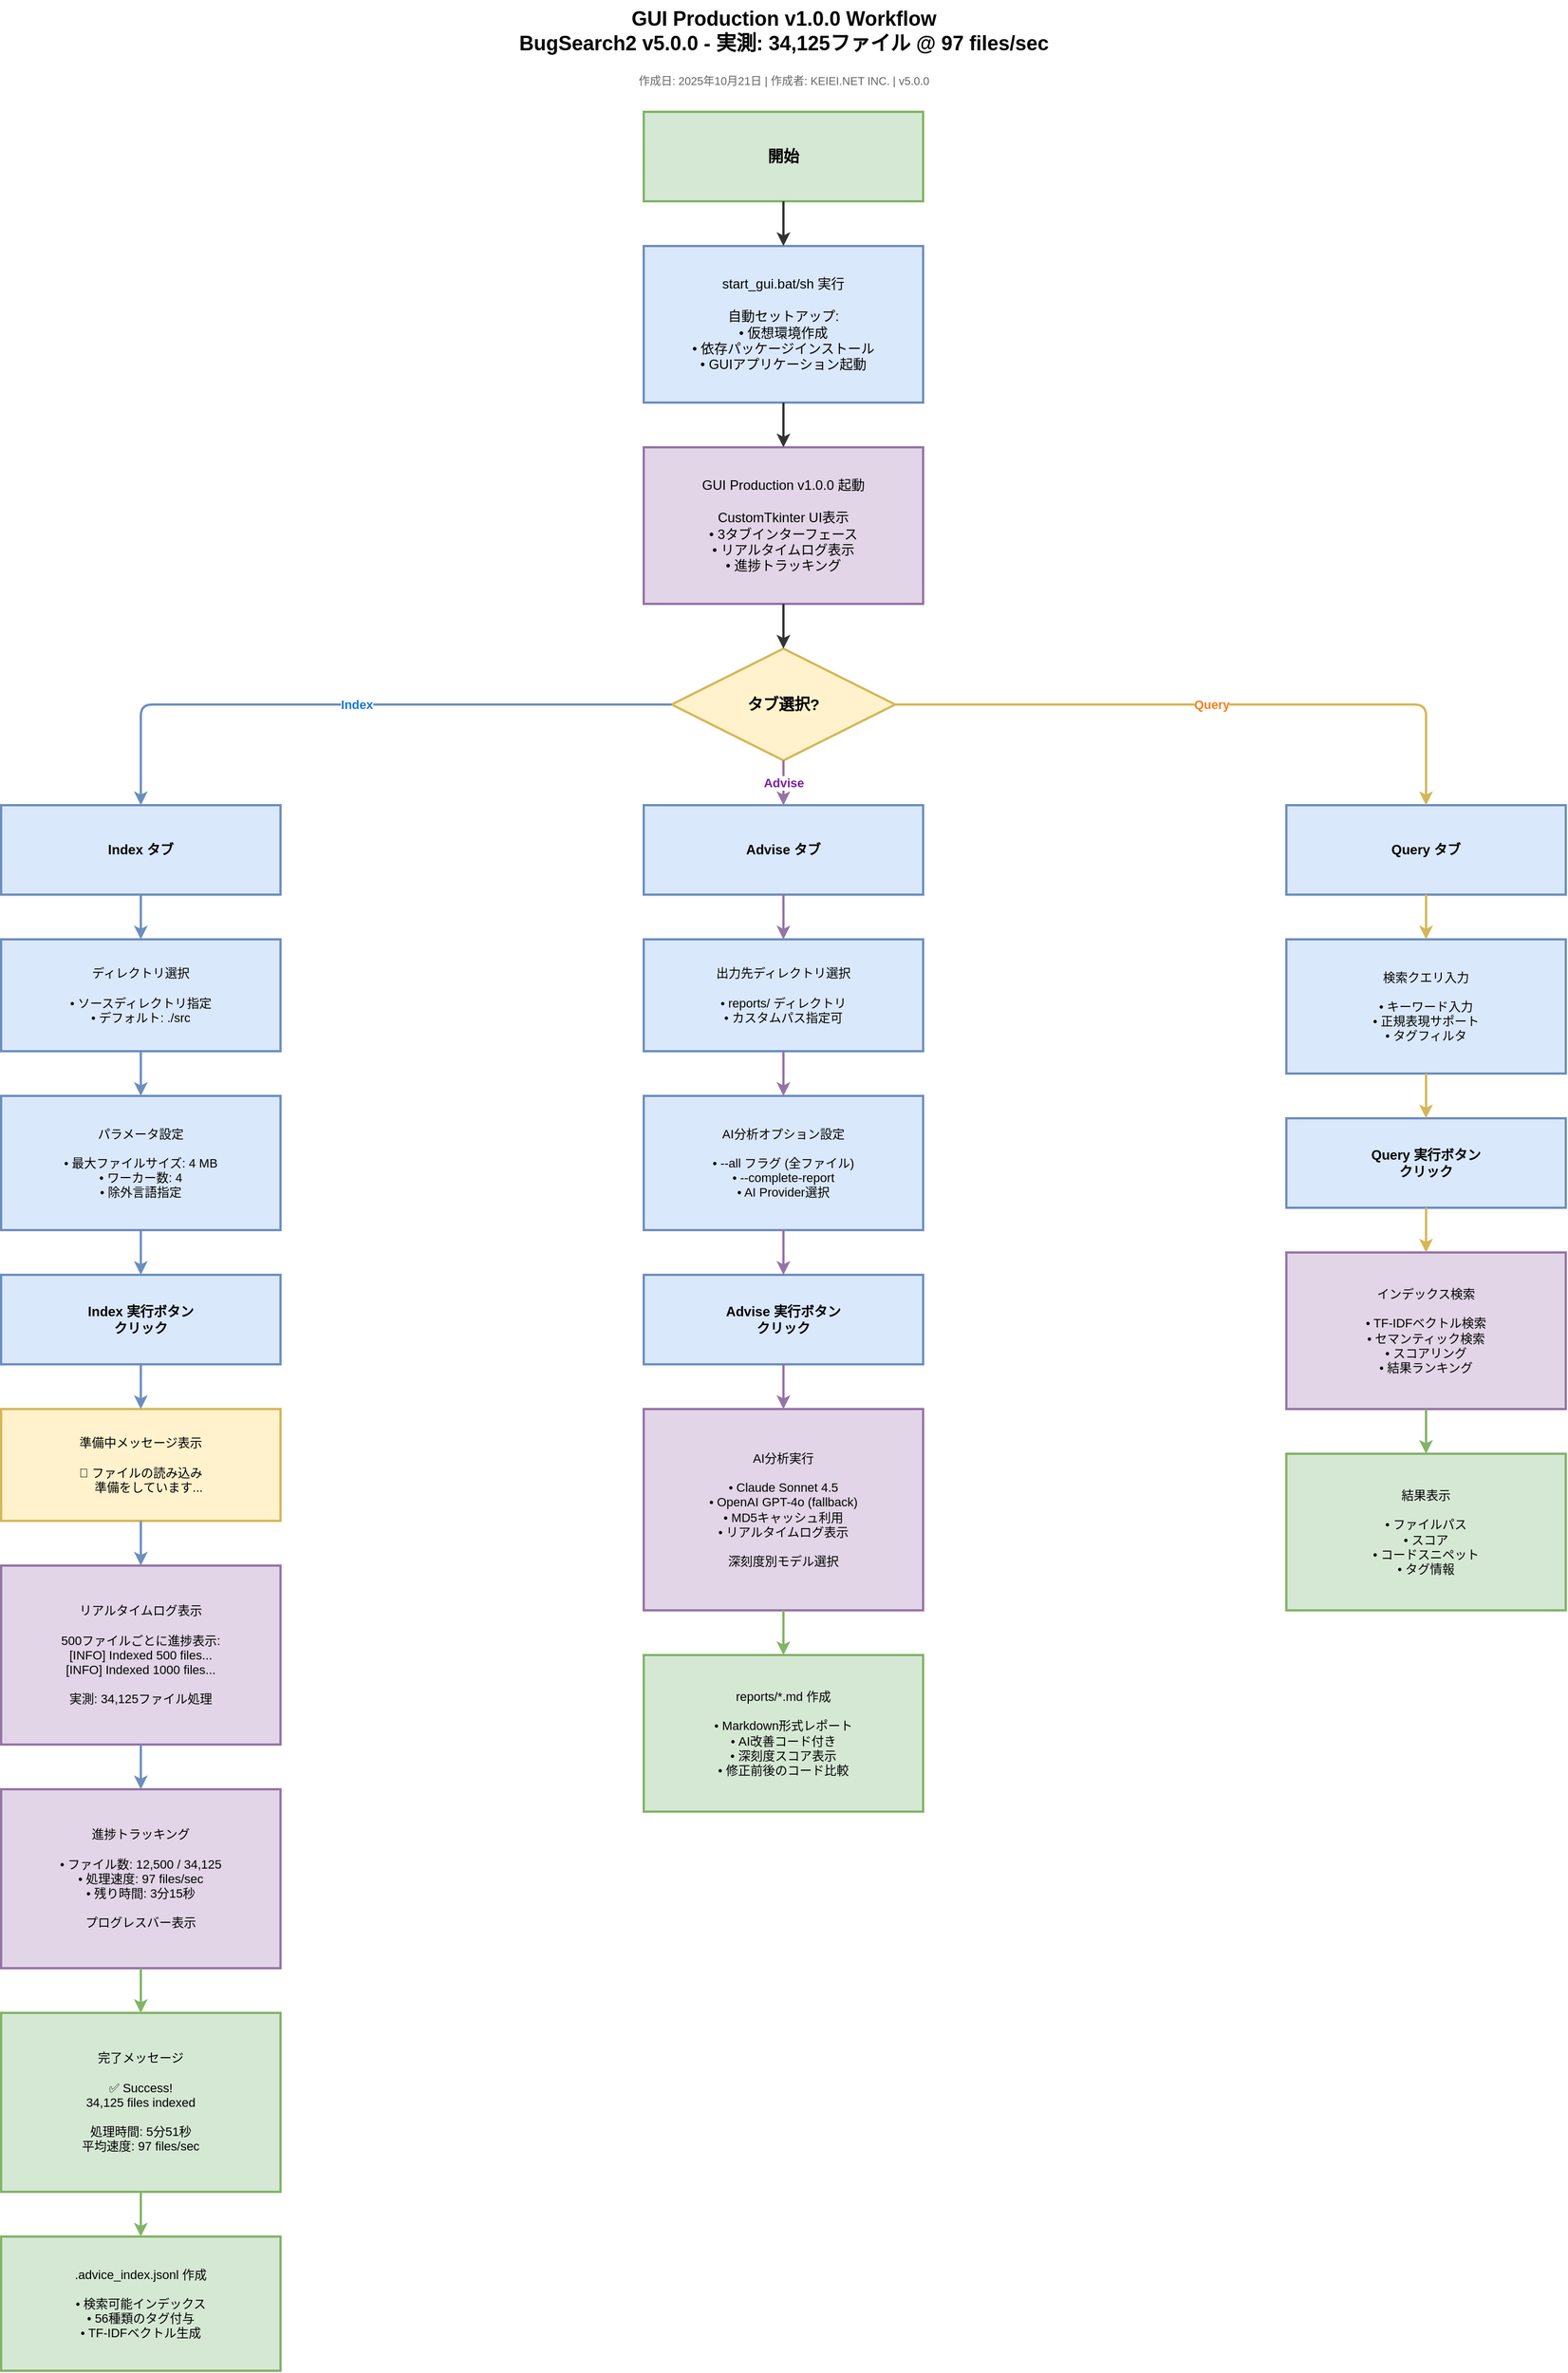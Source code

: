 <?xml version="1.0" encoding="UTF-8"?>
<mxfile type="device">
  <diagram name="GUI Production v1.0.0 Workflow">
    <mxGraphModel dx="2000" dy="1200" grid="1" gridSize="10" background="#ffffff">
      <root>
        <mxCell id="0" />
        <mxCell id="1" parent="0" />

        <!-- タイトル -->
        <mxCell id="title" value="GUI Production v1.0.0 Workflow&#xa;BugSearch2 v5.0.0 - 実測: 34,125ファイル @ 97 files/sec" style="text;html=1;fontSize=18;fontStyle=1;fontColor=#000000;align=center" vertex="1" parent="1">
          <mxGeometry x="700" y="30" width="600" height="60" as="geometry" />
        </mxCell>

        <!-- メタデータ -->
        <mxCell id="metadata" value="作成日: 2025年10月21日 | 作成者: KEIEI.NET INC. | v5.0.0" style="text;html=1;fontSize=10;fontColor=#666666;align=center" vertex="1" parent="1">
          <mxGeometry x="700" y="90" width="600" height="20" as="geometry" />
        </mxCell>

        <!-- 開始ノード -->
        <mxCell id="start" value="開始" style="rounded=0;whiteSpace=wrap;html=1;spacing=10;spacingTop=10;spacingLeft=10;spacingRight=10;spacingBottom=10;fillColor=#d5e8d4;strokeColor=#82b366;fontColor=#000000;strokeWidth=2;fontSize=14;fontStyle=1" vertex="1" parent="1">
          <mxGeometry x="875" y="130" width="250" height="80" as="geometry" />
        </mxCell>

        <!-- start_gui.bat/sh 実行 -->
        <mxCell id="launch_script" value="start_gui.bat/sh 実行&#xa;&#xa;自動セットアップ:&#xa;• 仮想環境作成&#xa;• 依存パッケージインストール&#xa;• GUIアプリケーション起動" style="rounded=0;whiteSpace=wrap;html=1;spacing=10;spacingTop=10;spacingLeft=10;spacingRight=10;spacingBottom=10;fillColor=#dae8fc;strokeColor=#6c8ebf;fontColor=#000000;strokeWidth=2;fontSize=12" vertex="1" parent="1">
          <mxGeometry x="875" y="250" width="250" height="140" as="geometry" />
        </mxCell>

        <!-- GUI起動 -->
        <mxCell id="gui_start" value="GUI Production v1.0.0 起動&#xa;&#xa;CustomTkinter UI表示&#xa;• 3タブインターフェース&#xa;• リアルタイムログ表示&#xa;• 進捗トラッキング" style="rounded=0;whiteSpace=wrap;html=1;spacing=10;spacingTop=10;spacingLeft=10;spacingRight=10;spacingBottom=10;fillColor=#e1d5e7;strokeColor=#9673a6;fontColor=#000000;strokeWidth=2;fontSize=12" vertex="1" parent="1">
          <mxGeometry x="875" y="430" width="250" height="140" as="geometry" />
        </mxCell>

        <!-- 3タブUI分岐 -->
        <mxCell id="tab_branch" value="タブ選択?" style="rhombus;whiteSpace=wrap;html=1;spacing=10;fillColor=#fff2cc;strokeColor=#d6b656;fontColor=#000000;strokeWidth=2;fontSize=14;fontStyle=1" vertex="1" parent="1">
          <mxGeometry x="900" y="610" width="200" height="100" as="geometry" />
        </mxCell>

        <!-- Index タブフロー -->
        <mxCell id="index_tab" value="Index タブ" style="rounded=0;whiteSpace=wrap;html=1;spacing=10;spacingTop=10;spacingLeft=10;spacingRight=10;spacingBottom=10;fillColor=#dae8fc;strokeColor=#6c8ebf;fontColor=#000000;strokeWidth=2;fontSize=12;fontStyle=1" vertex="1" parent="1">
          <mxGeometry x="300" y="750" width="250" height="80" as="geometry" />
        </mxCell>

        <mxCell id="index_dir_select" value="ディレクトリ選択&#xa;&#xa;• ソースディレクトリ指定&#xa;• デフォルト: ./src" style="rounded=0;whiteSpace=wrap;html=1;spacing=10;spacingTop=10;spacingLeft=10;spacingRight=10;spacingBottom=10;fillColor=#dae8fc;strokeColor=#6c8ebf;fontColor=#000000;strokeWidth=2;fontSize=11" vertex="1" parent="1">
          <mxGeometry x="300" y="870" width="250" height="100" as="geometry" />
        </mxCell>

        <mxCell id="index_params" value="パラメータ設定&#xa;&#xa;• 最大ファイルサイズ: 4 MB&#xa;• ワーカー数: 4&#xa;• 除外言語指定" style="rounded=0;whiteSpace=wrap;html=1;spacing=10;spacingTop=10;spacingLeft=10;spacingRight=10;spacingBottom=10;fillColor=#dae8fc;strokeColor=#6c8ebf;fontColor=#000000;strokeWidth=2;fontSize=11" vertex="1" parent="1">
          <mxGeometry x="300" y="1010" width="250" height="120" as="geometry" />
        </mxCell>

        <mxCell id="index_execute" value="Index 実行ボタン&#xa;クリック" style="rounded=0;whiteSpace=wrap;html=1;spacing=10;spacingTop=10;spacingLeft=10;spacingRight=10;spacingBottom=10;fillColor=#dae8fc;strokeColor=#6c8ebf;fontColor=#000000;strokeWidth=2;fontSize=12;fontStyle=1" vertex="1" parent="1">
          <mxGeometry x="300" y="1170" width="250" height="80" as="geometry" />
        </mxCell>

        <mxCell id="index_preparing" value="準備中メッセージ表示&#xa;&#xa;📁 ファイルの読み込み&#xa;　 準備をしています..." style="rounded=0;whiteSpace=wrap;html=1;spacing=10;spacingTop=10;spacingLeft=10;spacingRight=10;spacingBottom=10;fillColor=#fff2cc;strokeColor=#d6b656;fontColor=#000000;strokeWidth=2;fontSize=11" vertex="1" parent="1">
          <mxGeometry x="300" y="1290" width="250" height="100" as="geometry" />
        </mxCell>

        <mxCell id="index_realtime_log" value="リアルタイムログ表示&#xa;&#xa;500ファイルごとに進捗表示:&#xa;[INFO] Indexed 500 files...&#xa;[INFO] Indexed 1000 files...&#xa;&#xa;実測: 34,125ファイル処理" style="rounded=0;whiteSpace=wrap;html=1;spacing=10;spacingTop=10;spacingLeft=10;spacingRight=10;spacingBottom=10;fillColor=#e1d5e7;strokeColor=#9673a6;fontColor=#000000;strokeWidth=2;fontSize=11" vertex="1" parent="1">
          <mxGeometry x="300" y="1430" width="250" height="160" as="geometry" />
        </mxCell>

        <mxCell id="index_progress" value="進捗トラッキング&#xa;&#xa;• ファイル数: 12,500 / 34,125&#xa;• 処理速度: 97 files/sec&#xa;• 残り時間: 3分15秒&#xa;&#xa;プログレスバー表示" style="rounded=0;whiteSpace=wrap;html=1;spacing=10;spacingTop=10;spacingLeft=10;spacingRight=10;spacingBottom=10;fillColor=#e1d5e7;strokeColor=#9673a6;fontColor=#000000;strokeWidth=2;fontSize=11" vertex="1" parent="1">
          <mxGeometry x="300" y="1630" width="250" height="160" as="geometry" />
        </mxCell>

        <mxCell id="index_complete" value="完了メッセージ&#xa;&#xa;✅ Success!&#xa;34,125 files indexed&#xa;&#xa;処理時間: 5分51秒&#xa;平均速度: 97 files/sec" style="rounded=0;whiteSpace=wrap;html=1;spacing=10;spacingTop=10;spacingLeft=10;spacingRight=10;spacingBottom=10;fillColor=#d5e8d4;strokeColor=#82b366;fontColor=#000000;strokeWidth=2;fontSize=11" vertex="1" parent="1">
          <mxGeometry x="300" y="1830" width="250" height="160" as="geometry" />
        </mxCell>

        <mxCell id="index_output" value=".advice_index.jsonl 作成&#xa;&#xa;• 検索可能インデックス&#xa;• 56種類のタグ付与&#xa;• TF-IDFベクトル生成" style="rounded=0;whiteSpace=wrap;html=1;spacing=10;spacingTop=10;spacingLeft=10;spacingRight=10;spacingBottom=10;fillColor=#d5e8d4;strokeColor=#82b366;fontColor=#000000;strokeWidth=2;fontSize=11" vertex="1" parent="1">
          <mxGeometry x="300" y="2030" width="250" height="120" as="geometry" />
        </mxCell>

        <!-- Advise タブフロー -->
        <mxCell id="advise_tab" value="Advise タブ" style="rounded=0;whiteSpace=wrap;html=1;spacing=10;spacingTop=10;spacingLeft=10;spacingRight=10;spacingBottom=10;fillColor=#dae8fc;strokeColor=#6c8ebf;fontColor=#000000;strokeWidth=2;fontSize=12;fontStyle=1" vertex="1" parent="1">
          <mxGeometry x="875" y="750" width="250" height="80" as="geometry" />
        </mxCell>

        <mxCell id="advise_output_select" value="出力先ディレクトリ選択&#xa;&#xa;• reports/ ディレクトリ&#xa;• カスタムパス指定可" style="rounded=0;whiteSpace=wrap;html=1;spacing=10;spacingTop=10;spacingLeft=10;spacingRight=10;spacingBottom=10;fillColor=#dae8fc;strokeColor=#6c8ebf;fontColor=#000000;strokeWidth=2;fontSize=11" vertex="1" parent="1">
          <mxGeometry x="875" y="870" width="250" height="100" as="geometry" />
        </mxCell>

        <mxCell id="advise_options" value="AI分析オプション設定&#xa;&#xa;• --all フラグ (全ファイル)&#xa;• --complete-report&#xa;• AI Provider選択" style="rounded=0;whiteSpace=wrap;html=1;spacing=10;spacingTop=10;spacingLeft=10;spacingRight=10;spacingBottom=10;fillColor=#dae8fc;strokeColor=#6c8ebf;fontColor=#000000;strokeWidth=2;fontSize=11" vertex="1" parent="1">
          <mxGeometry x="875" y="1010" width="250" height="120" as="geometry" />
        </mxCell>

        <mxCell id="advise_execute" value="Advise 実行ボタン&#xa;クリック" style="rounded=0;whiteSpace=wrap;html=1;spacing=10;spacingTop=10;spacingLeft=10;spacingRight=10;spacingBottom=10;fillColor=#dae8fc;strokeColor=#6c8ebf;fontColor=#000000;strokeWidth=2;fontSize=12;fontStyle=1" vertex="1" parent="1">
          <mxGeometry x="875" y="1170" width="250" height="80" as="geometry" />
        </mxCell>

        <mxCell id="advise_ai_analysis" value="AI分析実行&#xa;&#xa;• Claude Sonnet 4.5&#xa;• OpenAI GPT-4o (fallback)&#xa;• MD5キャッシュ利用&#xa;• リアルタイムログ表示&#xa;&#xa;深刻度別モデル選択" style="rounded=0;whiteSpace=wrap;html=1;spacing=10;spacingTop=10;spacingLeft=10;spacingRight=10;spacingBottom=10;fillColor=#e1d5e7;strokeColor=#9673a6;fontColor=#000000;strokeWidth=2;fontSize=11" vertex="1" parent="1">
          <mxGeometry x="875" y="1290" width="250" height="180" as="geometry" />
        </mxCell>

        <mxCell id="advise_output" value="reports/*.md 作成&#xa;&#xa;• Markdown形式レポート&#xa;• AI改善コード付き&#xa;• 深刻度スコア表示&#xa;• 修正前後のコード比較" style="rounded=0;whiteSpace=wrap;html=1;spacing=10;spacingTop=10;spacingLeft=10;spacingRight=10;spacingBottom=10;fillColor=#d5e8d4;strokeColor=#82b366;fontColor=#000000;strokeWidth=2;fontSize=11" vertex="1" parent="1">
          <mxGeometry x="875" y="1510" width="250" height="140" as="geometry" />
        </mxCell>

        <!-- Query タブフロー -->
        <mxCell id="query_tab" value="Query タブ" style="rounded=0;whiteSpace=wrap;html=1;spacing=10;spacingTop=10;spacingLeft=10;spacingRight=10;spacingBottom=10;fillColor=#dae8fc;strokeColor=#6c8ebf;fontColor=#000000;strokeWidth=2;fontSize=12;fontStyle=1" vertex="1" parent="1">
          <mxGeometry x="1450" y="750" width="250" height="80" as="geometry" />
        </mxCell>

        <mxCell id="query_input" value="検索クエリ入力&#xa;&#xa;• キーワード入力&#xa;• 正規表現サポート&#xa;• タグフィルタ" style="rounded=0;whiteSpace=wrap;html=1;spacing=10;spacingTop=10;spacingLeft=10;spacingRight=10;spacingBottom=10;fillColor=#dae8fc;strokeColor=#6c8ebf;fontColor=#000000;strokeWidth=2;fontSize=11" vertex="1" parent="1">
          <mxGeometry x="1450" y="870" width="250" height="120" as="geometry" />
        </mxCell>

        <mxCell id="query_execute" value="Query 実行ボタン&#xa;クリック" style="rounded=0;whiteSpace=wrap;html=1;spacing=10;spacingTop=10;spacingLeft=10;spacingRight=10;spacingBottom=10;fillColor=#dae8fc;strokeColor=#6c8ebf;fontColor=#000000;strokeWidth=2;fontSize=12;fontStyle=1" vertex="1" parent="1">
          <mxGeometry x="1450" y="1030" width="250" height="80" as="geometry" />
        </mxCell>

        <mxCell id="query_search" value="インデックス検索&#xa;&#xa;• TF-IDFベクトル検索&#xa;• セマンティック検索&#xa;• スコアリング&#xa;• 結果ランキング" style="rounded=0;whiteSpace=wrap;html=1;spacing=10;spacingTop=10;spacingLeft=10;spacingRight=10;spacingBottom=10;fillColor=#e1d5e7;strokeColor=#9673a6;fontColor=#000000;strokeWidth=2;fontSize=11" vertex="1" parent="1">
          <mxGeometry x="1450" y="1150" width="250" height="140" as="geometry" />
        </mxCell>

        <mxCell id="query_result" value="結果表示&#xa;&#xa;• ファイルパス&#xa;• スコア&#xa;• コードスニペット&#xa;• タグ情報" style="rounded=0;whiteSpace=wrap;html=1;spacing=10;spacingTop=10;spacingLeft=10;spacingRight=10;spacingBottom=10;fillColor=#d5e8d4;strokeColor=#82b366;fontColor=#000000;strokeWidth=2;fontSize=11" vertex="1" parent="1">
          <mxGeometry x="1450" y="1330" width="250" height="140" as="geometry" />
        </mxCell>

        <!-- 接続線 -->
        <mxCell id="flow1" value="" style="endArrow=classic;html=1;strokeColor=#333333;strokeWidth=2;edgeStyle=orthogonalEdgeStyle" edge="1" parent="1" source="start" target="launch_script">
          <mxGeometry relative="1" as="geometry" />
        </mxCell>

        <mxCell id="flow2" value="" style="endArrow=classic;html=1;strokeColor=#333333;strokeWidth=2;edgeStyle=orthogonalEdgeStyle" edge="1" parent="1" source="launch_script" target="gui_start">
          <mxGeometry relative="1" as="geometry" />
        </mxCell>

        <mxCell id="flow3" value="" style="endArrow=classic;html=1;strokeColor=#333333;strokeWidth=2;edgeStyle=orthogonalEdgeStyle" edge="1" parent="1" source="gui_start" target="tab_branch">
          <mxGeometry relative="1" as="geometry" />
        </mxCell>

        <!-- Index タブ分岐 -->
        <mxCell id="flow_index" value="Index" style="endArrow=classic;html=1;strokeColor=#6c8ebf;strokeWidth=2;fontColor=#1976d2;fontSize=11;fontStyle=1;labelBackgroundColor=#FFFFFF;labelBorderColor=none;edgeStyle=orthogonalEdgeStyle" edge="1" parent="1" source="tab_branch" target="index_tab">
          <mxGeometry relative="1" as="geometry">
            <Array as="points">
              <mxPoint x="425" y="660" />
            </Array>
          </mxGeometry>
        </mxCell>

        <mxCell id="flow_index2" value="" style="endArrow=classic;html=1;strokeColor=#6c8ebf;strokeWidth=2;edgeStyle=orthogonalEdgeStyle" edge="1" parent="1" source="index_tab" target="index_dir_select">
          <mxGeometry relative="1" as="geometry" />
        </mxCell>

        <mxCell id="flow_index3" value="" style="endArrow=classic;html=1;strokeColor=#6c8ebf;strokeWidth=2;edgeStyle=orthogonalEdgeStyle" edge="1" parent="1" source="index_dir_select" target="index_params">
          <mxGeometry relative="1" as="geometry" />
        </mxCell>

        <mxCell id="flow_index4" value="" style="endArrow=classic;html=1;strokeColor=#6c8ebf;strokeWidth=2;edgeStyle=orthogonalEdgeStyle" edge="1" parent="1" source="index_params" target="index_execute">
          <mxGeometry relative="1" as="geometry" />
        </mxCell>

        <mxCell id="flow_index5" value="" style="endArrow=classic;html=1;strokeColor=#6c8ebf;strokeWidth=2;edgeStyle=orthogonalEdgeStyle" edge="1" parent="1" source="index_execute" target="index_preparing">
          <mxGeometry relative="1" as="geometry" />
        </mxCell>

        <mxCell id="flow_index6" value="" style="endArrow=classic;html=1;strokeColor=#6c8ebf;strokeWidth=2;edgeStyle=orthogonalEdgeStyle" edge="1" parent="1" source="index_preparing" target="index_realtime_log">
          <mxGeometry relative="1" as="geometry" />
        </mxCell>

        <mxCell id="flow_index7" value="" style="endArrow=classic;html=1;strokeColor=#6c8ebf;strokeWidth=2;edgeStyle=orthogonalEdgeStyle" edge="1" parent="1" source="index_realtime_log" target="index_progress">
          <mxGeometry relative="1" as="geometry" />
        </mxCell>

        <mxCell id="flow_index8" value="" style="endArrow=classic;html=1;strokeColor=#82b366;strokeWidth=2;edgeStyle=orthogonalEdgeStyle" edge="1" parent="1" source="index_progress" target="index_complete">
          <mxGeometry relative="1" as="geometry" />
        </mxCell>

        <mxCell id="flow_index9" value="" style="endArrow=classic;html=1;strokeColor=#82b366;strokeWidth=2;edgeStyle=orthogonalEdgeStyle" edge="1" parent="1" source="index_complete" target="index_output">
          <mxGeometry relative="1" as="geometry" />
        </mxCell>

        <!-- Advise タブ分岐 -->
        <mxCell id="flow_advise" value="Advise" style="endArrow=classic;html=1;strokeColor=#9673a6;strokeWidth=2;fontColor=#7b1fa2;fontSize=11;fontStyle=1;labelBackgroundColor=#FFFFFF;labelBorderColor=none;edgeStyle=orthogonalEdgeStyle" edge="1" parent="1" source="tab_branch" target="advise_tab">
          <mxGeometry relative="1" as="geometry" />
        </mxCell>

        <mxCell id="flow_advise2" value="" style="endArrow=classic;html=1;strokeColor=#9673a6;strokeWidth=2;edgeStyle=orthogonalEdgeStyle" edge="1" parent="1" source="advise_tab" target="advise_output_select">
          <mxGeometry relative="1" as="geometry" />
        </mxCell>

        <mxCell id="flow_advise3" value="" style="endArrow=classic;html=1;strokeColor=#9673a6;strokeWidth=2;edgeStyle=orthogonalEdgeStyle" edge="1" parent="1" source="advise_output_select" target="advise_options">
          <mxGeometry relative="1" as="geometry" />
        </mxCell>

        <mxCell id="flow_advise4" value="" style="endArrow=classic;html=1;strokeColor=#9673a6;strokeWidth=2;edgeStyle=orthogonalEdgeStyle" edge="1" parent="1" source="advise_options" target="advise_execute">
          <mxGeometry relative="1" as="geometry" />
        </mxCell>

        <mxCell id="flow_advise5" value="" style="endArrow=classic;html=1;strokeColor=#9673a6;strokeWidth=2;edgeStyle=orthogonalEdgeStyle" edge="1" parent="1" source="advise_execute" target="advise_ai_analysis">
          <mxGeometry relative="1" as="geometry" />
        </mxCell>

        <mxCell id="flow_advise6" value="" style="endArrow=classic;html=1;strokeColor=#82b366;strokeWidth=2;edgeStyle=orthogonalEdgeStyle" edge="1" parent="1" source="advise_ai_analysis" target="advise_output">
          <mxGeometry relative="1" as="geometry" />
        </mxCell>

        <!-- Query タブ分岐 -->
        <mxCell id="flow_query" value="Query" style="endArrow=classic;html=1;strokeColor=#d6b656;strokeWidth=2;fontColor=#f57f17;fontSize=11;fontStyle=1;labelBackgroundColor=#FFFFFF;labelBorderColor=none;edgeStyle=orthogonalEdgeStyle" edge="1" parent="1" source="tab_branch" target="query_tab">
          <mxGeometry relative="1" as="geometry">
            <Array as="points">
              <mxPoint x="1575" y="660" />
            </Array>
          </mxGeometry>
        </mxCell>

        <mxCell id="flow_query2" value="" style="endArrow=classic;html=1;strokeColor=#d6b656;strokeWidth=2;edgeStyle=orthogonalEdgeStyle" edge="1" parent="1" source="query_tab" target="query_input">
          <mxGeometry relative="1" as="geometry" />
        </mxCell>

        <mxCell id="flow_query3" value="" style="endArrow=classic;html=1;strokeColor=#d6b656;strokeWidth=2;edgeStyle=orthogonalEdgeStyle" edge="1" parent="1" source="query_input" target="query_execute">
          <mxGeometry relative="1" as="geometry" />
        </mxCell>

        <mxCell id="flow_query4" value="" style="endArrow=classic;html=1;strokeColor=#d6b656;strokeWidth=2;edgeStyle=orthogonalEdgeStyle" edge="1" parent="1" source="query_execute" target="query_search">
          <mxGeometry relative="1" as="geometry" />
        </mxCell>

        <mxCell id="flow_query5" value="" style="endArrow=classic;html=1;strokeColor=#82b366;strokeWidth=2;edgeStyle=orthogonalEdgeStyle" edge="1" parent="1" source="query_search" target="query_result">
          <mxGeometry relative="1" as="geometry" />
        </mxCell>

      </root>
    </mxGraphModel>
  </diagram>
</mxfile>

